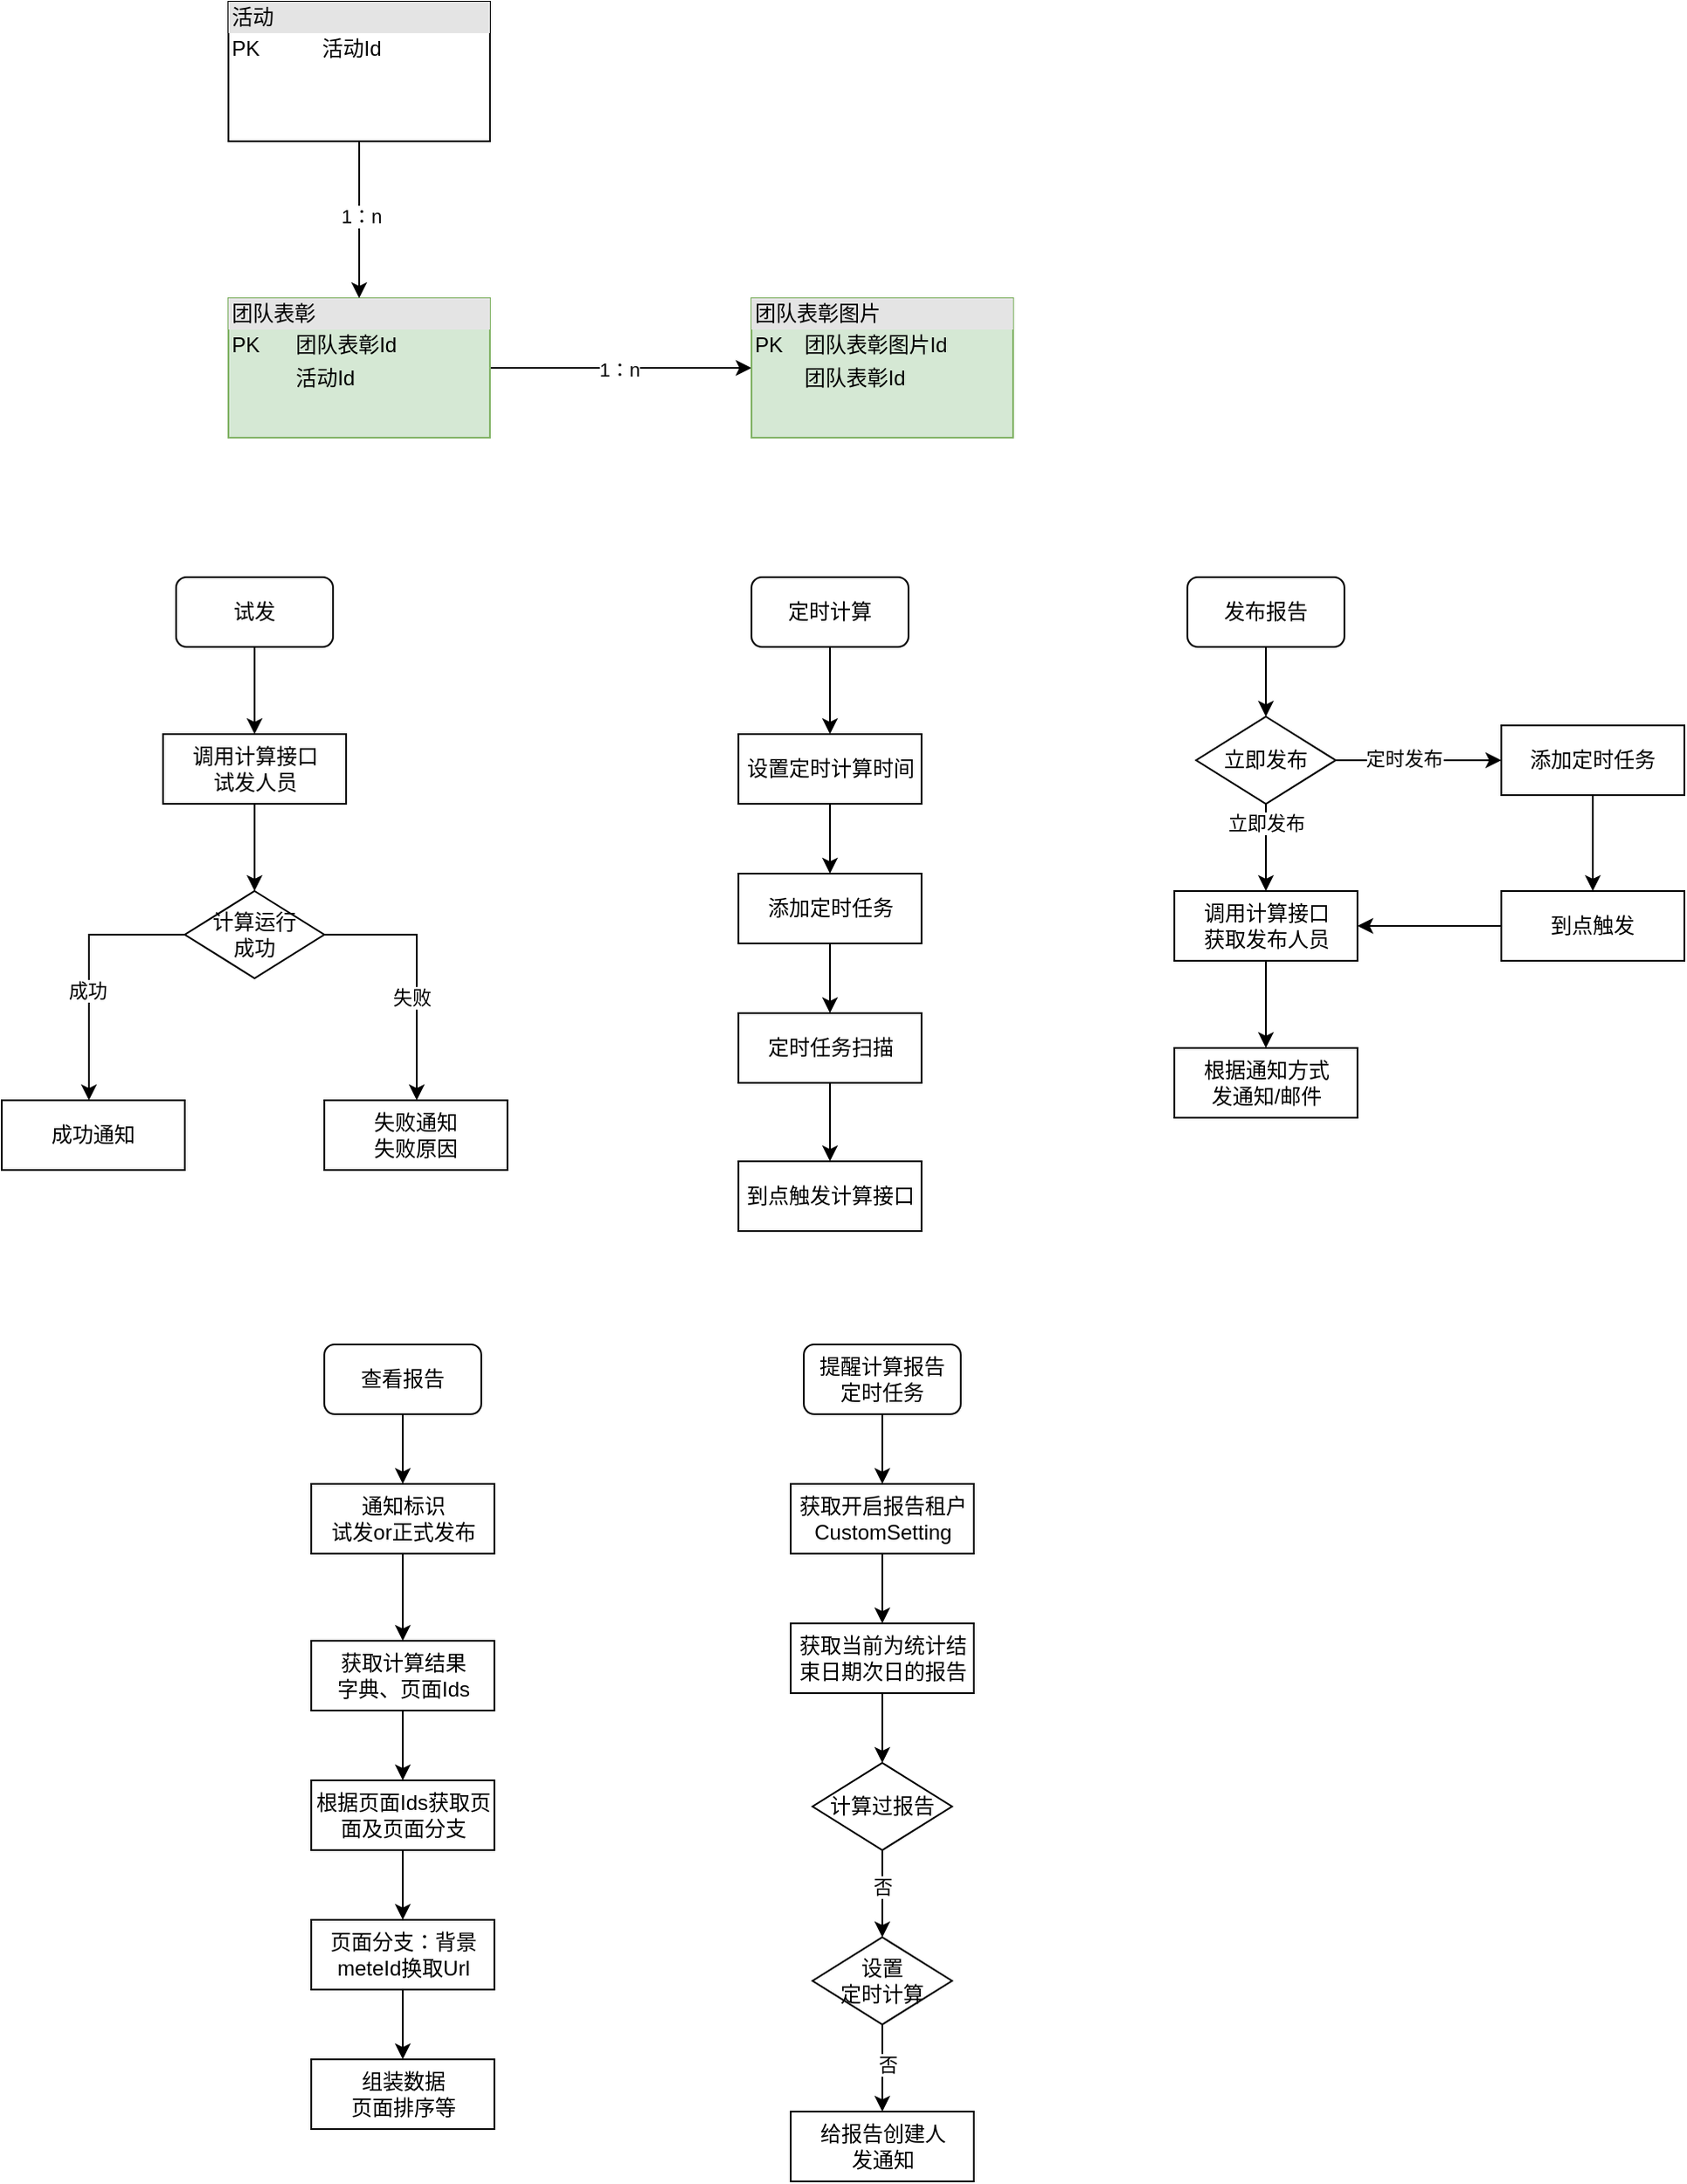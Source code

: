 <mxfile version="21.8.2" type="github">
  <diagram name="第 1 页" id="uQnc2c0iIG_h71mx5ojg">
    <mxGraphModel dx="1050" dy="580" grid="1" gridSize="10" guides="1" tooltips="1" connect="1" arrows="1" fold="1" page="1" pageScale="1" pageWidth="300000" pageHeight="30000" math="0" shadow="0">
      <root>
        <mxCell id="0" />
        <mxCell id="1" parent="0" />
        <mxCell id="PS2yi4pKl5YuFN-2JHLJ-8" style="edgeStyle=orthogonalEdgeStyle;rounded=0;orthogonalLoop=1;jettySize=auto;html=1;entryX=0;entryY=0.5;entryDx=0;entryDy=0;" parent="1" source="PS2yi4pKl5YuFN-2JHLJ-3" target="PS2yi4pKl5YuFN-2JHLJ-4" edge="1">
          <mxGeometry relative="1" as="geometry" />
        </mxCell>
        <mxCell id="PS2yi4pKl5YuFN-2JHLJ-9" value="1：n" style="edgeLabel;html=1;align=center;verticalAlign=middle;resizable=0;points=[];" parent="PS2yi4pKl5YuFN-2JHLJ-8" vertex="1" connectable="0">
          <mxGeometry x="-0.016" y="-1" relative="1" as="geometry">
            <mxPoint as="offset" />
          </mxGeometry>
        </mxCell>
        <mxCell id="PS2yi4pKl5YuFN-2JHLJ-3" value="&lt;div style=&quot;box-sizing:border-box;width:100%;background:#e4e4e4;padding:2px;&quot;&gt;团队表彰&lt;/div&gt;&lt;table style=&quot;width:100%;font-size:1em;&quot; cellpadding=&quot;2&quot; cellspacing=&quot;0&quot;&gt;&lt;tbody&gt;&lt;tr&gt;&lt;td&gt;PK&lt;/td&gt;&lt;td&gt;团队表彰Id&lt;/td&gt;&lt;/tr&gt;&lt;tr&gt;&lt;td&gt;&lt;/td&gt;&lt;td&gt;活动Id&lt;/td&gt;&lt;/tr&gt;&lt;tr&gt;&lt;td&gt;&lt;/td&gt;&lt;td&gt;&lt;br&gt;&lt;/td&gt;&lt;/tr&gt;&lt;/tbody&gt;&lt;/table&gt;" style="verticalAlign=top;align=left;overflow=fill;html=1;whiteSpace=wrap;fillColor=#d5e8d4;strokeColor=#82b366;" parent="1" vertex="1">
          <mxGeometry x="210" y="250" width="150" height="80" as="geometry" />
        </mxCell>
        <mxCell id="PS2yi4pKl5YuFN-2JHLJ-4" value="&lt;div style=&quot;box-sizing:border-box;width:100%;background:#e4e4e4;padding:2px;&quot;&gt;团队表彰图片&lt;/div&gt;&lt;table style=&quot;width:100%;font-size:1em;&quot; cellpadding=&quot;2&quot; cellspacing=&quot;0&quot;&gt;&lt;tbody&gt;&lt;tr&gt;&lt;td&gt;PK&lt;/td&gt;&lt;td&gt;团队表彰图片Id&lt;/td&gt;&lt;/tr&gt;&lt;tr&gt;&lt;td&gt;&lt;/td&gt;&lt;td&gt;团队表彰Id&lt;/td&gt;&lt;/tr&gt;&lt;tr&gt;&lt;td&gt;&lt;/td&gt;&lt;td&gt;&lt;br&gt;&lt;/td&gt;&lt;/tr&gt;&lt;/tbody&gt;&lt;/table&gt;" style="verticalAlign=top;align=left;overflow=fill;html=1;whiteSpace=wrap;fillColor=#d5e8d4;strokeColor=#82b366;" parent="1" vertex="1">
          <mxGeometry x="510" y="250" width="150" height="80" as="geometry" />
        </mxCell>
        <mxCell id="PS2yi4pKl5YuFN-2JHLJ-6" style="edgeStyle=orthogonalEdgeStyle;rounded=0;orthogonalLoop=1;jettySize=auto;html=1;" parent="1" source="PS2yi4pKl5YuFN-2JHLJ-5" target="PS2yi4pKl5YuFN-2JHLJ-3" edge="1">
          <mxGeometry relative="1" as="geometry" />
        </mxCell>
        <mxCell id="PS2yi4pKl5YuFN-2JHLJ-7" value="1：n" style="edgeLabel;html=1;align=center;verticalAlign=middle;resizable=0;points=[];" parent="PS2yi4pKl5YuFN-2JHLJ-6" vertex="1" connectable="0">
          <mxGeometry x="-0.049" y="1" relative="1" as="geometry">
            <mxPoint as="offset" />
          </mxGeometry>
        </mxCell>
        <mxCell id="PS2yi4pKl5YuFN-2JHLJ-5" value="&lt;div style=&quot;box-sizing:border-box;width:100%;background:#e4e4e4;padding:2px;&quot;&gt;活动&lt;/div&gt;&lt;table style=&quot;width:100%;font-size:1em;&quot; cellpadding=&quot;2&quot; cellspacing=&quot;0&quot;&gt;&lt;tbody&gt;&lt;tr&gt;&lt;td&gt;PK&lt;/td&gt;&lt;td&gt;活动Id&lt;/td&gt;&lt;/tr&gt;&lt;tr&gt;&lt;td&gt;&lt;/td&gt;&lt;td&gt;&lt;br&gt;&lt;/td&gt;&lt;/tr&gt;&lt;tr&gt;&lt;td&gt;&lt;/td&gt;&lt;td&gt;&lt;br&gt;&lt;/td&gt;&lt;/tr&gt;&lt;/tbody&gt;&lt;/table&gt;" style="verticalAlign=top;align=left;overflow=fill;html=1;whiteSpace=wrap;" parent="1" vertex="1">
          <mxGeometry x="210" y="80" width="150" height="80" as="geometry" />
        </mxCell>
        <mxCell id="vS3xbVpzAr4w5fPz4_WH-8" value="" style="edgeStyle=orthogonalEdgeStyle;rounded=0;orthogonalLoop=1;jettySize=auto;html=1;" edge="1" parent="1" source="vS3xbVpzAr4w5fPz4_WH-1" target="vS3xbVpzAr4w5fPz4_WH-2">
          <mxGeometry relative="1" as="geometry" />
        </mxCell>
        <mxCell id="vS3xbVpzAr4w5fPz4_WH-1" value="试发" style="rounded=1;whiteSpace=wrap;html=1;" vertex="1" parent="1">
          <mxGeometry x="180" y="410" width="90" height="40" as="geometry" />
        </mxCell>
        <mxCell id="vS3xbVpzAr4w5fPz4_WH-9" value="" style="edgeStyle=orthogonalEdgeStyle;rounded=0;orthogonalLoop=1;jettySize=auto;html=1;" edge="1" parent="1" source="vS3xbVpzAr4w5fPz4_WH-2" target="vS3xbVpzAr4w5fPz4_WH-5">
          <mxGeometry relative="1" as="geometry" />
        </mxCell>
        <mxCell id="vS3xbVpzAr4w5fPz4_WH-2" value="调用计算接口&lt;br&gt;试发人员" style="rounded=0;whiteSpace=wrap;html=1;" vertex="1" parent="1">
          <mxGeometry x="172.5" y="500" width="105" height="40" as="geometry" />
        </mxCell>
        <mxCell id="vS3xbVpzAr4w5fPz4_WH-10" style="edgeStyle=orthogonalEdgeStyle;rounded=0;orthogonalLoop=1;jettySize=auto;html=1;" edge="1" parent="1" source="vS3xbVpzAr4w5fPz4_WH-5" target="vS3xbVpzAr4w5fPz4_WH-6">
          <mxGeometry relative="1" as="geometry">
            <Array as="points">
              <mxPoint x="130" y="615" />
            </Array>
          </mxGeometry>
        </mxCell>
        <mxCell id="vS3xbVpzAr4w5fPz4_WH-11" value="成功" style="edgeLabel;html=1;align=center;verticalAlign=middle;resizable=0;points=[];" vertex="1" connectable="0" parent="vS3xbVpzAr4w5fPz4_WH-10">
          <mxGeometry x="0.152" y="-1" relative="1" as="geometry">
            <mxPoint as="offset" />
          </mxGeometry>
        </mxCell>
        <mxCell id="vS3xbVpzAr4w5fPz4_WH-12" style="edgeStyle=orthogonalEdgeStyle;rounded=0;orthogonalLoop=1;jettySize=auto;html=1;" edge="1" parent="1" source="vS3xbVpzAr4w5fPz4_WH-5" target="vS3xbVpzAr4w5fPz4_WH-7">
          <mxGeometry relative="1" as="geometry">
            <Array as="points">
              <mxPoint x="318" y="615" />
            </Array>
          </mxGeometry>
        </mxCell>
        <mxCell id="vS3xbVpzAr4w5fPz4_WH-13" value="失败" style="edgeLabel;html=1;align=center;verticalAlign=middle;resizable=0;points=[];" vertex="1" connectable="0" parent="vS3xbVpzAr4w5fPz4_WH-12">
          <mxGeometry x="0.195" y="-3" relative="1" as="geometry">
            <mxPoint as="offset" />
          </mxGeometry>
        </mxCell>
        <mxCell id="vS3xbVpzAr4w5fPz4_WH-5" value="计算运行&lt;br&gt;成功" style="rhombus;whiteSpace=wrap;html=1;" vertex="1" parent="1">
          <mxGeometry x="185" y="590" width="80" height="50" as="geometry" />
        </mxCell>
        <mxCell id="vS3xbVpzAr4w5fPz4_WH-6" value="成功通知" style="rounded=0;whiteSpace=wrap;html=1;" vertex="1" parent="1">
          <mxGeometry x="80" y="710" width="105" height="40" as="geometry" />
        </mxCell>
        <mxCell id="vS3xbVpzAr4w5fPz4_WH-7" value="失败通知&lt;br&gt;失败原因" style="rounded=0;whiteSpace=wrap;html=1;" vertex="1" parent="1">
          <mxGeometry x="265" y="710" width="105" height="40" as="geometry" />
        </mxCell>
        <mxCell id="vS3xbVpzAr4w5fPz4_WH-18" value="" style="edgeStyle=orthogonalEdgeStyle;rounded=0;orthogonalLoop=1;jettySize=auto;html=1;" edge="1" parent="1" source="vS3xbVpzAr4w5fPz4_WH-14" target="vS3xbVpzAr4w5fPz4_WH-15">
          <mxGeometry relative="1" as="geometry" />
        </mxCell>
        <mxCell id="vS3xbVpzAr4w5fPz4_WH-14" value="定时计算" style="rounded=1;whiteSpace=wrap;html=1;" vertex="1" parent="1">
          <mxGeometry x="510" y="410" width="90" height="40" as="geometry" />
        </mxCell>
        <mxCell id="vS3xbVpzAr4w5fPz4_WH-22" value="" style="edgeStyle=orthogonalEdgeStyle;rounded=0;orthogonalLoop=1;jettySize=auto;html=1;" edge="1" parent="1" source="vS3xbVpzAr4w5fPz4_WH-15" target="vS3xbVpzAr4w5fPz4_WH-21">
          <mxGeometry relative="1" as="geometry" />
        </mxCell>
        <mxCell id="vS3xbVpzAr4w5fPz4_WH-15" value="设置定时计算时间" style="rounded=0;whiteSpace=wrap;html=1;" vertex="1" parent="1">
          <mxGeometry x="502.5" y="500" width="105" height="40" as="geometry" />
        </mxCell>
        <mxCell id="vS3xbVpzAr4w5fPz4_WH-20" value="" style="edgeStyle=orthogonalEdgeStyle;rounded=0;orthogonalLoop=1;jettySize=auto;html=1;" edge="1" parent="1" source="vS3xbVpzAr4w5fPz4_WH-16" target="vS3xbVpzAr4w5fPz4_WH-17">
          <mxGeometry relative="1" as="geometry" />
        </mxCell>
        <mxCell id="vS3xbVpzAr4w5fPz4_WH-16" value="定时任务扫描" style="rounded=0;whiteSpace=wrap;html=1;" vertex="1" parent="1">
          <mxGeometry x="502.5" y="660" width="105" height="40" as="geometry" />
        </mxCell>
        <mxCell id="vS3xbVpzAr4w5fPz4_WH-17" value="到点触发计算接口" style="rounded=0;whiteSpace=wrap;html=1;" vertex="1" parent="1">
          <mxGeometry x="502.5" y="745" width="105" height="40" as="geometry" />
        </mxCell>
        <mxCell id="vS3xbVpzAr4w5fPz4_WH-23" value="" style="edgeStyle=orthogonalEdgeStyle;rounded=0;orthogonalLoop=1;jettySize=auto;html=1;" edge="1" parent="1" source="vS3xbVpzAr4w5fPz4_WH-21" target="vS3xbVpzAr4w5fPz4_WH-16">
          <mxGeometry relative="1" as="geometry" />
        </mxCell>
        <mxCell id="vS3xbVpzAr4w5fPz4_WH-21" value="添加定时任务" style="rounded=0;whiteSpace=wrap;html=1;" vertex="1" parent="1">
          <mxGeometry x="502.5" y="580" width="105" height="40" as="geometry" />
        </mxCell>
        <mxCell id="vS3xbVpzAr4w5fPz4_WH-30" value="" style="edgeStyle=orthogonalEdgeStyle;rounded=0;orthogonalLoop=1;jettySize=auto;html=1;" edge="1" parent="1" source="vS3xbVpzAr4w5fPz4_WH-24" target="vS3xbVpzAr4w5fPz4_WH-26">
          <mxGeometry relative="1" as="geometry" />
        </mxCell>
        <mxCell id="vS3xbVpzAr4w5fPz4_WH-24" value="发布报告" style="rounded=1;whiteSpace=wrap;html=1;" vertex="1" parent="1">
          <mxGeometry x="760" y="410" width="90" height="40" as="geometry" />
        </mxCell>
        <mxCell id="vS3xbVpzAr4w5fPz4_WH-32" value="" style="edgeStyle=orthogonalEdgeStyle;rounded=0;orthogonalLoop=1;jettySize=auto;html=1;" edge="1" parent="1" source="vS3xbVpzAr4w5fPz4_WH-25" target="vS3xbVpzAr4w5fPz4_WH-27">
          <mxGeometry relative="1" as="geometry" />
        </mxCell>
        <mxCell id="vS3xbVpzAr4w5fPz4_WH-25" value="调用计算接口&lt;br&gt;获取发布人员" style="rounded=0;whiteSpace=wrap;html=1;" vertex="1" parent="1">
          <mxGeometry x="752.5" y="590" width="105" height="40" as="geometry" />
        </mxCell>
        <mxCell id="vS3xbVpzAr4w5fPz4_WH-31" value="" style="edgeStyle=orthogonalEdgeStyle;rounded=0;orthogonalLoop=1;jettySize=auto;html=1;" edge="1" parent="1" source="vS3xbVpzAr4w5fPz4_WH-26" target="vS3xbVpzAr4w5fPz4_WH-25">
          <mxGeometry relative="1" as="geometry" />
        </mxCell>
        <mxCell id="vS3xbVpzAr4w5fPz4_WH-33" value="立即发布" style="edgeLabel;html=1;align=center;verticalAlign=middle;resizable=0;points=[];" vertex="1" connectable="0" parent="vS3xbVpzAr4w5fPz4_WH-31">
          <mxGeometry x="-0.584" relative="1" as="geometry">
            <mxPoint as="offset" />
          </mxGeometry>
        </mxCell>
        <mxCell id="vS3xbVpzAr4w5fPz4_WH-34" value="" style="edgeStyle=orthogonalEdgeStyle;rounded=0;orthogonalLoop=1;jettySize=auto;html=1;" edge="1" parent="1" source="vS3xbVpzAr4w5fPz4_WH-26" target="vS3xbVpzAr4w5fPz4_WH-28">
          <mxGeometry relative="1" as="geometry" />
        </mxCell>
        <mxCell id="vS3xbVpzAr4w5fPz4_WH-35" value="定时发布" style="edgeLabel;html=1;align=center;verticalAlign=middle;resizable=0;points=[];" vertex="1" connectable="0" parent="vS3xbVpzAr4w5fPz4_WH-34">
          <mxGeometry x="-0.183" y="1" relative="1" as="geometry">
            <mxPoint as="offset" />
          </mxGeometry>
        </mxCell>
        <mxCell id="vS3xbVpzAr4w5fPz4_WH-26" value="立即发布" style="rhombus;whiteSpace=wrap;html=1;" vertex="1" parent="1">
          <mxGeometry x="765" y="490" width="80" height="50" as="geometry" />
        </mxCell>
        <mxCell id="vS3xbVpzAr4w5fPz4_WH-27" value="根据通知方式&lt;br&gt;发通知/邮件" style="rounded=0;whiteSpace=wrap;html=1;" vertex="1" parent="1">
          <mxGeometry x="752.5" y="680" width="105" height="40" as="geometry" />
        </mxCell>
        <mxCell id="vS3xbVpzAr4w5fPz4_WH-36" value="" style="edgeStyle=orthogonalEdgeStyle;rounded=0;orthogonalLoop=1;jettySize=auto;html=1;" edge="1" parent="1" source="vS3xbVpzAr4w5fPz4_WH-28" target="vS3xbVpzAr4w5fPz4_WH-29">
          <mxGeometry relative="1" as="geometry" />
        </mxCell>
        <mxCell id="vS3xbVpzAr4w5fPz4_WH-28" value="添加定时任务" style="rounded=0;whiteSpace=wrap;html=1;" vertex="1" parent="1">
          <mxGeometry x="940" y="495" width="105" height="40" as="geometry" />
        </mxCell>
        <mxCell id="vS3xbVpzAr4w5fPz4_WH-37" value="" style="edgeStyle=orthogonalEdgeStyle;rounded=0;orthogonalLoop=1;jettySize=auto;html=1;" edge="1" parent="1" source="vS3xbVpzAr4w5fPz4_WH-29" target="vS3xbVpzAr4w5fPz4_WH-25">
          <mxGeometry relative="1" as="geometry" />
        </mxCell>
        <mxCell id="vS3xbVpzAr4w5fPz4_WH-29" value="到点触发" style="rounded=0;whiteSpace=wrap;html=1;" vertex="1" parent="1">
          <mxGeometry x="940" y="590" width="105" height="40" as="geometry" />
        </mxCell>
        <mxCell id="vS3xbVpzAr4w5fPz4_WH-43" value="" style="edgeStyle=orthogonalEdgeStyle;rounded=0;orthogonalLoop=1;jettySize=auto;html=1;" edge="1" parent="1" source="vS3xbVpzAr4w5fPz4_WH-38" target="vS3xbVpzAr4w5fPz4_WH-39">
          <mxGeometry relative="1" as="geometry" />
        </mxCell>
        <mxCell id="vS3xbVpzAr4w5fPz4_WH-38" value="查看报告" style="rounded=1;whiteSpace=wrap;html=1;" vertex="1" parent="1">
          <mxGeometry x="265" y="850" width="90" height="40" as="geometry" />
        </mxCell>
        <mxCell id="vS3xbVpzAr4w5fPz4_WH-44" value="" style="edgeStyle=orthogonalEdgeStyle;rounded=0;orthogonalLoop=1;jettySize=auto;html=1;" edge="1" parent="1" source="vS3xbVpzAr4w5fPz4_WH-39" target="vS3xbVpzAr4w5fPz4_WH-41">
          <mxGeometry relative="1" as="geometry" />
        </mxCell>
        <mxCell id="vS3xbVpzAr4w5fPz4_WH-39" value="通知标识&lt;br&gt;试发or正式发布" style="rounded=0;whiteSpace=wrap;html=1;" vertex="1" parent="1">
          <mxGeometry x="257.5" y="930" width="105" height="40" as="geometry" />
        </mxCell>
        <mxCell id="vS3xbVpzAr4w5fPz4_WH-63" value="" style="edgeStyle=orthogonalEdgeStyle;rounded=0;orthogonalLoop=1;jettySize=auto;html=1;" edge="1" parent="1" source="vS3xbVpzAr4w5fPz4_WH-41" target="vS3xbVpzAr4w5fPz4_WH-62">
          <mxGeometry relative="1" as="geometry" />
        </mxCell>
        <mxCell id="vS3xbVpzAr4w5fPz4_WH-41" value="获取计算结果&lt;br&gt;字典、页面Ids" style="rounded=0;whiteSpace=wrap;html=1;" vertex="1" parent="1">
          <mxGeometry x="257.5" y="1020" width="105" height="40" as="geometry" />
        </mxCell>
        <mxCell id="vS3xbVpzAr4w5fPz4_WH-42" value="组装数据&lt;br&gt;页面排序等" style="rounded=0;whiteSpace=wrap;html=1;" vertex="1" parent="1">
          <mxGeometry x="257.5" y="1260" width="105" height="40" as="geometry" />
        </mxCell>
        <mxCell id="vS3xbVpzAr4w5fPz4_WH-55" value="" style="edgeStyle=orthogonalEdgeStyle;rounded=0;orthogonalLoop=1;jettySize=auto;html=1;" edge="1" parent="1" source="vS3xbVpzAr4w5fPz4_WH-46" target="vS3xbVpzAr4w5fPz4_WH-47">
          <mxGeometry relative="1" as="geometry" />
        </mxCell>
        <mxCell id="vS3xbVpzAr4w5fPz4_WH-46" value="提醒计算报告&lt;br&gt;定时任务" style="rounded=1;whiteSpace=wrap;html=1;" vertex="1" parent="1">
          <mxGeometry x="540" y="850" width="90" height="40" as="geometry" />
        </mxCell>
        <mxCell id="vS3xbVpzAr4w5fPz4_WH-56" value="" style="edgeStyle=orthogonalEdgeStyle;rounded=0;orthogonalLoop=1;jettySize=auto;html=1;" edge="1" parent="1" source="vS3xbVpzAr4w5fPz4_WH-47" target="vS3xbVpzAr4w5fPz4_WH-51">
          <mxGeometry relative="1" as="geometry" />
        </mxCell>
        <mxCell id="vS3xbVpzAr4w5fPz4_WH-47" value="获取开启报告租户&lt;br&gt;CustomSetting" style="rounded=0;whiteSpace=wrap;html=1;" vertex="1" parent="1">
          <mxGeometry x="532.5" y="930" width="105" height="40" as="geometry" />
        </mxCell>
        <mxCell id="vS3xbVpzAr4w5fPz4_WH-57" value="" style="edgeStyle=orthogonalEdgeStyle;rounded=0;orthogonalLoop=1;jettySize=auto;html=1;" edge="1" parent="1" source="vS3xbVpzAr4w5fPz4_WH-51" target="vS3xbVpzAr4w5fPz4_WH-52">
          <mxGeometry relative="1" as="geometry" />
        </mxCell>
        <mxCell id="vS3xbVpzAr4w5fPz4_WH-51" value="获取当前为统计结束日期次日的报告" style="rounded=0;whiteSpace=wrap;html=1;" vertex="1" parent="1">
          <mxGeometry x="532.5" y="1010" width="105" height="40" as="geometry" />
        </mxCell>
        <mxCell id="vS3xbVpzAr4w5fPz4_WH-58" value="" style="edgeStyle=orthogonalEdgeStyle;rounded=0;orthogonalLoop=1;jettySize=auto;html=1;" edge="1" parent="1" source="vS3xbVpzAr4w5fPz4_WH-52" target="vS3xbVpzAr4w5fPz4_WH-53">
          <mxGeometry relative="1" as="geometry" />
        </mxCell>
        <mxCell id="vS3xbVpzAr4w5fPz4_WH-59" value="否" style="edgeLabel;html=1;align=center;verticalAlign=middle;resizable=0;points=[];" vertex="1" connectable="0" parent="vS3xbVpzAr4w5fPz4_WH-58">
          <mxGeometry x="-0.184" relative="1" as="geometry">
            <mxPoint as="offset" />
          </mxGeometry>
        </mxCell>
        <mxCell id="vS3xbVpzAr4w5fPz4_WH-52" value="计算过报告" style="rhombus;whiteSpace=wrap;html=1;" vertex="1" parent="1">
          <mxGeometry x="545" y="1090" width="80" height="50" as="geometry" />
        </mxCell>
        <mxCell id="vS3xbVpzAr4w5fPz4_WH-60" value="" style="edgeStyle=orthogonalEdgeStyle;rounded=0;orthogonalLoop=1;jettySize=auto;html=1;" edge="1" parent="1" source="vS3xbVpzAr4w5fPz4_WH-53" target="vS3xbVpzAr4w5fPz4_WH-54">
          <mxGeometry relative="1" as="geometry" />
        </mxCell>
        <mxCell id="vS3xbVpzAr4w5fPz4_WH-61" value="否" style="edgeLabel;html=1;align=center;verticalAlign=middle;resizable=0;points=[];" vertex="1" connectable="0" parent="vS3xbVpzAr4w5fPz4_WH-60">
          <mxGeometry x="-0.104" y="3" relative="1" as="geometry">
            <mxPoint as="offset" />
          </mxGeometry>
        </mxCell>
        <mxCell id="vS3xbVpzAr4w5fPz4_WH-53" value="设置&lt;br&gt;定时计算" style="rhombus;whiteSpace=wrap;html=1;" vertex="1" parent="1">
          <mxGeometry x="545" y="1190" width="80" height="50" as="geometry" />
        </mxCell>
        <mxCell id="vS3xbVpzAr4w5fPz4_WH-54" value="给报告创建人&lt;br&gt;发通知" style="rounded=0;whiteSpace=wrap;html=1;" vertex="1" parent="1">
          <mxGeometry x="532.5" y="1290" width="105" height="40" as="geometry" />
        </mxCell>
        <mxCell id="vS3xbVpzAr4w5fPz4_WH-66" value="" style="edgeStyle=orthogonalEdgeStyle;rounded=0;orthogonalLoop=1;jettySize=auto;html=1;" edge="1" parent="1" source="vS3xbVpzAr4w5fPz4_WH-62" target="vS3xbVpzAr4w5fPz4_WH-65">
          <mxGeometry relative="1" as="geometry" />
        </mxCell>
        <mxCell id="vS3xbVpzAr4w5fPz4_WH-62" value="根据页面Ids获取页面及页面分支" style="rounded=0;whiteSpace=wrap;html=1;" vertex="1" parent="1">
          <mxGeometry x="257.5" y="1100" width="105" height="40" as="geometry" />
        </mxCell>
        <mxCell id="vS3xbVpzAr4w5fPz4_WH-67" value="" style="edgeStyle=orthogonalEdgeStyle;rounded=0;orthogonalLoop=1;jettySize=auto;html=1;" edge="1" parent="1" source="vS3xbVpzAr4w5fPz4_WH-65" target="vS3xbVpzAr4w5fPz4_WH-42">
          <mxGeometry relative="1" as="geometry" />
        </mxCell>
        <mxCell id="vS3xbVpzAr4w5fPz4_WH-65" value="页面分支：背景meteId换取Url" style="rounded=0;whiteSpace=wrap;html=1;" vertex="1" parent="1">
          <mxGeometry x="257.5" y="1180" width="105" height="40" as="geometry" />
        </mxCell>
      </root>
    </mxGraphModel>
  </diagram>
</mxfile>

